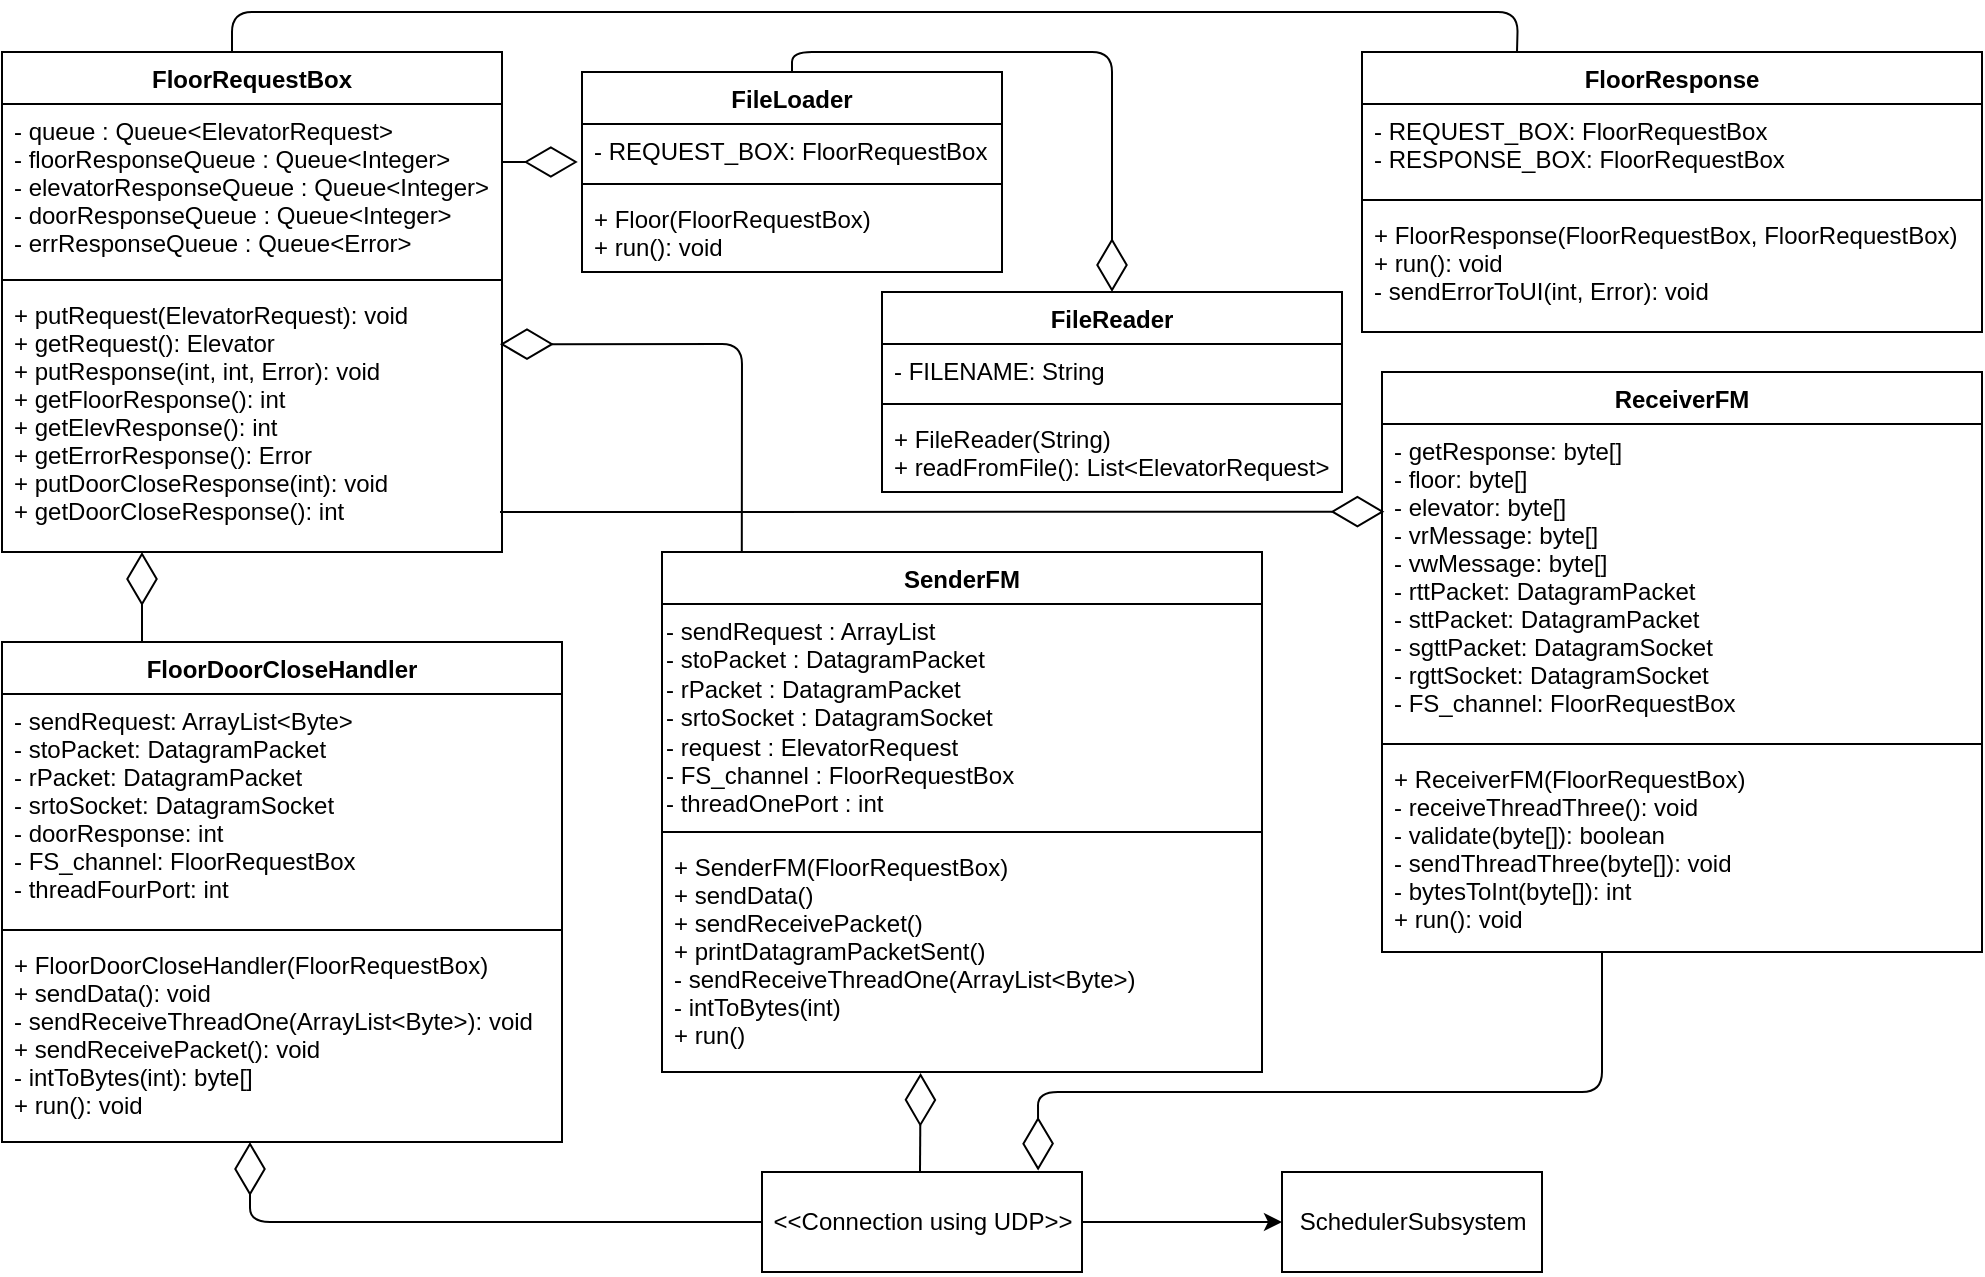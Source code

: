 <mxfile version="14.4.3" type="device"><diagram id="P3so3VSu4JcX9WY4noch" name="Page-1"><mxGraphModel dx="1326" dy="966" grid="1" gridSize="10" guides="1" tooltips="1" connect="1" arrows="1" fold="1" page="1" pageScale="1" pageWidth="1100" pageHeight="850" math="0" shadow="0"><root><mxCell id="0"/><mxCell id="1" parent="0"/><mxCell id="w8kPvTolp0M1kxfS5c2I-1" value="FileReader" style="swimlane;fontStyle=1;align=center;verticalAlign=top;childLayout=stackLayout;horizontal=1;startSize=26;horizontalStack=0;resizeParent=1;resizeParentMax=0;resizeLast=0;collapsible=1;marginBottom=0;" parent="1" vertex="1"><mxGeometry x="480" y="200" width="230" height="100" as="geometry"/></mxCell><mxCell id="w8kPvTolp0M1kxfS5c2I-2" value="- FILENAME: String" style="text;strokeColor=none;fillColor=none;align=left;verticalAlign=top;spacingLeft=4;spacingRight=4;overflow=hidden;rotatable=0;points=[[0,0.5],[1,0.5]];portConstraint=eastwest;" parent="w8kPvTolp0M1kxfS5c2I-1" vertex="1"><mxGeometry y="26" width="230" height="26" as="geometry"/></mxCell><mxCell id="w8kPvTolp0M1kxfS5c2I-3" value="" style="line;strokeWidth=1;fillColor=none;align=left;verticalAlign=middle;spacingTop=-1;spacingLeft=3;spacingRight=3;rotatable=0;labelPosition=right;points=[];portConstraint=eastwest;" parent="w8kPvTolp0M1kxfS5c2I-1" vertex="1"><mxGeometry y="52" width="230" height="8" as="geometry"/></mxCell><mxCell id="w8kPvTolp0M1kxfS5c2I-4" value="+ FileReader(String)&#10;+ readFromFile(): List&lt;ElevatorRequest&gt;" style="text;strokeColor=none;fillColor=none;align=left;verticalAlign=top;spacingLeft=4;spacingRight=4;overflow=hidden;rotatable=0;points=[[0,0.5],[1,0.5]];portConstraint=eastwest;" parent="w8kPvTolp0M1kxfS5c2I-1" vertex="1"><mxGeometry y="60" width="230" height="40" as="geometry"/></mxCell><mxCell id="w8kPvTolp0M1kxfS5c2I-5" value="FileLoader" style="swimlane;fontStyle=1;align=center;verticalAlign=top;childLayout=stackLayout;horizontal=1;startSize=26;horizontalStack=0;resizeParent=1;resizeParentMax=0;resizeLast=0;collapsible=1;marginBottom=0;" parent="1" vertex="1"><mxGeometry x="330" y="90" width="210" height="100" as="geometry"/></mxCell><mxCell id="w8kPvTolp0M1kxfS5c2I-6" value="- REQUEST_BOX: FloorRequestBox" style="text;strokeColor=none;fillColor=none;align=left;verticalAlign=top;spacingLeft=4;spacingRight=4;overflow=hidden;rotatable=0;points=[[0,0.5],[1,0.5]];portConstraint=eastwest;" parent="w8kPvTolp0M1kxfS5c2I-5" vertex="1"><mxGeometry y="26" width="210" height="26" as="geometry"/></mxCell><mxCell id="w8kPvTolp0M1kxfS5c2I-7" value="" style="line;strokeWidth=1;fillColor=none;align=left;verticalAlign=middle;spacingTop=-1;spacingLeft=3;spacingRight=3;rotatable=0;labelPosition=right;points=[];portConstraint=eastwest;" parent="w8kPvTolp0M1kxfS5c2I-5" vertex="1"><mxGeometry y="52" width="210" height="8" as="geometry"/></mxCell><mxCell id="w8kPvTolp0M1kxfS5c2I-8" value="+ Floor(FloorRequestBox)&#10;+ run(): void" style="text;strokeColor=none;fillColor=none;align=left;verticalAlign=top;spacingLeft=4;spacingRight=4;overflow=hidden;rotatable=0;points=[[0,0.5],[1,0.5]];portConstraint=eastwest;" parent="w8kPvTolp0M1kxfS5c2I-5" vertex="1"><mxGeometry y="60" width="210" height="40" as="geometry"/></mxCell><mxCell id="w8kPvTolp0M1kxfS5c2I-9" value="FloorDoorCloseHandler" style="swimlane;fontStyle=1;align=center;verticalAlign=top;childLayout=stackLayout;horizontal=1;startSize=26;horizontalStack=0;resizeParent=1;resizeParentMax=0;resizeLast=0;collapsible=1;marginBottom=0;" parent="1" vertex="1"><mxGeometry x="40" y="375" width="280" height="250" as="geometry"/></mxCell><mxCell id="w8kPvTolp0M1kxfS5c2I-10" value="- sendRequest: ArrayList&lt;Byte&gt;&#10;- stoPacket: DatagramPacket&#10;- rPacket: DatagramPacket&#10;- srtoSocket: DatagramSocket&#10;- doorResponse: int&#10;- FS_channel: FloorRequestBox&#10;- threadFourPort: int" style="text;strokeColor=none;fillColor=none;align=left;verticalAlign=top;spacingLeft=4;spacingRight=4;overflow=hidden;rotatable=0;points=[[0,0.5],[1,0.5]];portConstraint=eastwest;" parent="w8kPvTolp0M1kxfS5c2I-9" vertex="1"><mxGeometry y="26" width="280" height="114" as="geometry"/></mxCell><mxCell id="w8kPvTolp0M1kxfS5c2I-11" value="" style="line;strokeWidth=1;fillColor=none;align=left;verticalAlign=middle;spacingTop=-1;spacingLeft=3;spacingRight=3;rotatable=0;labelPosition=right;points=[];portConstraint=eastwest;" parent="w8kPvTolp0M1kxfS5c2I-9" vertex="1"><mxGeometry y="140" width="280" height="8" as="geometry"/></mxCell><mxCell id="w8kPvTolp0M1kxfS5c2I-12" value="+ FloorDoorCloseHandler(FloorRequestBox)&#10;+ sendData(): void&#10;- sendReceiveThreadOne(ArrayList&lt;Byte&gt;): void&#10;+ sendReceivePacket(): void&#10;- intToBytes(int): byte[]&#10;+ run(): void" style="text;strokeColor=none;fillColor=none;align=left;verticalAlign=top;spacingLeft=4;spacingRight=4;overflow=hidden;rotatable=0;points=[[0,0.5],[1,0.5]];portConstraint=eastwest;" parent="w8kPvTolp0M1kxfS5c2I-9" vertex="1"><mxGeometry y="148" width="280" height="102" as="geometry"/></mxCell><mxCell id="w8kPvTolp0M1kxfS5c2I-13" value="FloorResponse" style="swimlane;fontStyle=1;align=center;verticalAlign=top;childLayout=stackLayout;horizontal=1;startSize=26;horizontalStack=0;resizeParent=1;resizeParentMax=0;resizeLast=0;collapsible=1;marginBottom=0;" parent="1" vertex="1"><mxGeometry x="720" y="80" width="310" height="140" as="geometry"/></mxCell><mxCell id="w8kPvTolp0M1kxfS5c2I-14" value="- REQUEST_BOX: FloorRequestBox&#10;- RESPONSE_BOX: FloorRequestBox" style="text;strokeColor=none;fillColor=none;align=left;verticalAlign=top;spacingLeft=4;spacingRight=4;overflow=hidden;rotatable=0;points=[[0,0.5],[1,0.5]];portConstraint=eastwest;" parent="w8kPvTolp0M1kxfS5c2I-13" vertex="1"><mxGeometry y="26" width="310" height="44" as="geometry"/></mxCell><mxCell id="w8kPvTolp0M1kxfS5c2I-15" value="" style="line;strokeWidth=1;fillColor=none;align=left;verticalAlign=middle;spacingTop=-1;spacingLeft=3;spacingRight=3;rotatable=0;labelPosition=right;points=[];portConstraint=eastwest;" parent="w8kPvTolp0M1kxfS5c2I-13" vertex="1"><mxGeometry y="70" width="310" height="8" as="geometry"/></mxCell><mxCell id="w8kPvTolp0M1kxfS5c2I-16" value="+ FloorResponse(FloorRequestBox, FloorRequestBox)&#10;+ run(): void&#10;- sendErrorToUI(int, Error): void" style="text;strokeColor=none;fillColor=none;align=left;verticalAlign=top;spacingLeft=4;spacingRight=4;overflow=hidden;rotatable=0;points=[[0,0.5],[1,0.5]];portConstraint=eastwest;" parent="w8kPvTolp0M1kxfS5c2I-13" vertex="1"><mxGeometry y="78" width="310" height="62" as="geometry"/></mxCell><mxCell id="w8kPvTolp0M1kxfS5c2I-17" value="ReceiverFM" style="swimlane;fontStyle=1;align=center;verticalAlign=top;childLayout=stackLayout;horizontal=1;startSize=26;horizontalStack=0;resizeParent=1;resizeParentMax=0;resizeLast=0;collapsible=1;marginBottom=0;" parent="1" vertex="1"><mxGeometry x="730" y="240" width="300" height="290" as="geometry"/></mxCell><mxCell id="w8kPvTolp0M1kxfS5c2I-18" value="- getResponse: byte[]&#10;- floor: byte[]&#10;- elevator: byte[]&#10;- vrMessage: byte[]&#10;- vwMessage: byte[]&#10;- rttPacket: DatagramPacket&#10;- sttPacket: DatagramPacket&#10;- sgttPacket: DatagramSocket&#10;- rgttSocket: DatagramSocket&#10;- FS_channel: FloorRequestBox" style="text;strokeColor=none;fillColor=none;align=left;verticalAlign=top;spacingLeft=4;spacingRight=4;overflow=hidden;rotatable=0;points=[[0,0.5],[1,0.5]];portConstraint=eastwest;" parent="w8kPvTolp0M1kxfS5c2I-17" vertex="1"><mxGeometry y="26" width="300" height="156" as="geometry"/></mxCell><mxCell id="w8kPvTolp0M1kxfS5c2I-19" value="" style="line;strokeWidth=1;fillColor=none;align=left;verticalAlign=middle;spacingTop=-1;spacingLeft=3;spacingRight=3;rotatable=0;labelPosition=right;points=[];portConstraint=eastwest;" parent="w8kPvTolp0M1kxfS5c2I-17" vertex="1"><mxGeometry y="182" width="300" height="8" as="geometry"/></mxCell><mxCell id="w8kPvTolp0M1kxfS5c2I-20" value="+ ReceiverFM(FloorRequestBox)&#10;- receiveThreadThree(): void&#10;- validate(byte[]): boolean&#10;- sendThreadThree(byte[]): void&#10;- bytesToInt(byte[]): int&#10;+ run(): void" style="text;strokeColor=none;fillColor=none;align=left;verticalAlign=top;spacingLeft=4;spacingRight=4;overflow=hidden;rotatable=0;points=[[0,0.5],[1,0.5]];portConstraint=eastwest;" parent="w8kPvTolp0M1kxfS5c2I-17" vertex="1"><mxGeometry y="190" width="300" height="100" as="geometry"/></mxCell><mxCell id="w8kPvTolp0M1kxfS5c2I-21" value="SenderFM" style="swimlane;fontStyle=1;align=center;verticalAlign=top;childLayout=stackLayout;horizontal=1;startSize=26;horizontalStack=0;resizeParent=1;resizeParentMax=0;resizeLast=0;collapsible=1;marginBottom=0;" parent="1" vertex="1"><mxGeometry x="370" y="330" width="300" height="260" as="geometry"/></mxCell><mxCell id="2kN_cXLybp3azY5OKAk7-3" value="- sendRequest : ArrayList&lt;br&gt;- stoPacket : DatagramPacket&lt;br&gt;- rPacket : DatagramPacket&lt;br&gt;- srtoSocket : DatagramSocket&lt;br&gt;- request : ElevatorRequest&lt;br&gt;- FS_channel : FloorRequestBox&lt;br&gt;- threadOnePort : int" style="text;whiteSpace=wrap;html=1;" parent="w8kPvTolp0M1kxfS5c2I-21" vertex="1"><mxGeometry y="26" width="300" height="110" as="geometry"/></mxCell><mxCell id="w8kPvTolp0M1kxfS5c2I-23" value="" style="line;strokeWidth=1;fillColor=none;align=left;verticalAlign=middle;spacingTop=-1;spacingLeft=3;spacingRight=3;rotatable=0;labelPosition=right;points=[];portConstraint=eastwest;" parent="w8kPvTolp0M1kxfS5c2I-21" vertex="1"><mxGeometry y="136" width="300" height="8" as="geometry"/></mxCell><mxCell id="w8kPvTolp0M1kxfS5c2I-24" value="+ SenderFM(FloorRequestBox)&#10;+ sendData()&#10;+ sendReceivePacket()&#10;+ printDatagramPacketSent()&#10;- sendReceiveThreadOne(ArrayList&lt;Byte&gt;)&#10;- intToBytes(int)&#10;+ run()" style="text;strokeColor=none;fillColor=none;align=left;verticalAlign=top;spacingLeft=4;spacingRight=4;overflow=hidden;rotatable=0;points=[[0,0.5],[1,0.5]];portConstraint=eastwest;" parent="w8kPvTolp0M1kxfS5c2I-21" vertex="1"><mxGeometry y="144" width="300" height="116" as="geometry"/></mxCell><mxCell id="N2zQmFhrNNFpDRjea55o-1" value="FloorRequestBox" style="swimlane;fontStyle=1;align=center;verticalAlign=top;childLayout=stackLayout;horizontal=1;startSize=26;horizontalStack=0;resizeParent=1;resizeParentMax=0;resizeLast=0;collapsible=1;marginBottom=0;" parent="1" vertex="1"><mxGeometry x="40" y="80" width="250" height="250" as="geometry"/></mxCell><mxCell id="N2zQmFhrNNFpDRjea55o-2" value="- queue : Queue&lt;ElevatorRequest&gt;&#10;- floorResponseQueue : Queue&lt;Integer&gt;&#10;- elevatorResponseQueue : Queue&lt;Integer&gt;&#10;- doorResponseQueue : Queue&lt;Integer&gt;&#10;- errResponseQueue : Queue&lt;Error&gt;" style="text;strokeColor=none;fillColor=none;align=left;verticalAlign=top;spacingLeft=4;spacingRight=4;overflow=hidden;rotatable=0;points=[[0,0.5],[1,0.5]];portConstraint=eastwest;" parent="N2zQmFhrNNFpDRjea55o-1" vertex="1"><mxGeometry y="26" width="250" height="84" as="geometry"/></mxCell><mxCell id="N2zQmFhrNNFpDRjea55o-3" value="" style="line;strokeWidth=1;fillColor=none;align=left;verticalAlign=middle;spacingTop=-1;spacingLeft=3;spacingRight=3;rotatable=0;labelPosition=right;points=[];portConstraint=eastwest;" parent="N2zQmFhrNNFpDRjea55o-1" vertex="1"><mxGeometry y="110" width="250" height="8" as="geometry"/></mxCell><mxCell id="N2zQmFhrNNFpDRjea55o-4" value="+ putRequest(ElevatorRequest): void&#10;+ getRequest(): Elevator&#10;+ putResponse(int, int, Error): void&#10;+ getFloorResponse(): int&#10;+ getElevResponse(): int&#10;+ getErrorResponse(): Error&#10;+ putDoorCloseResponse(int): void&#10;+ getDoorCloseResponse(): int" style="text;strokeColor=none;fillColor=none;align=left;verticalAlign=top;spacingLeft=4;spacingRight=4;overflow=hidden;rotatable=0;points=[[0,0.5],[1,0.5]];portConstraint=eastwest;" parent="N2zQmFhrNNFpDRjea55o-1" vertex="1"><mxGeometry y="118" width="250" height="132" as="geometry"/></mxCell><mxCell id="V5Jdo515-HdLrqEZycm6-1" value="" style="endArrow=diamondThin;endFill=0;endSize=24;html=1;entryX=-0.01;entryY=0.731;entryDx=0;entryDy=0;entryPerimeter=0;" parent="1" target="w8kPvTolp0M1kxfS5c2I-6" edge="1"><mxGeometry width="160" relative="1" as="geometry"><mxPoint x="290" y="135" as="sourcePoint"/><mxPoint x="800" y="420" as="targetPoint"/></mxGeometry></mxCell><mxCell id="V5Jdo515-HdLrqEZycm6-2" value="" style="endArrow=diamondThin;endFill=0;endSize=24;html=1;exitX=0.5;exitY=0;exitDx=0;exitDy=0;entryX=0.5;entryY=0;entryDx=0;entryDy=0;" parent="1" source="w8kPvTolp0M1kxfS5c2I-5" target="w8kPvTolp0M1kxfS5c2I-1" edge="1"><mxGeometry width="160" relative="1" as="geometry"><mxPoint x="290" y="158" as="sourcePoint"/><mxPoint x="430" y="296.988" as="targetPoint"/><Array as="points"><mxPoint x="435" y="80"/><mxPoint x="595" y="80"/></Array></mxGeometry></mxCell><mxCell id="V5Jdo515-HdLrqEZycm6-3" value="" style="endArrow=diamondThin;endFill=0;endSize=24;html=1;entryX=0.996;entryY=0.213;entryDx=0;entryDy=0;entryPerimeter=0;exitX=0.133;exitY=0;exitDx=0;exitDy=0;exitPerimeter=0;" parent="1" source="w8kPvTolp0M1kxfS5c2I-21" target="N2zQmFhrNNFpDRjea55o-4" edge="1"><mxGeometry width="160" relative="1" as="geometry"><mxPoint x="450" y="320" as="sourcePoint"/><mxPoint x="440" y="306.988" as="targetPoint"/><Array as="points"><mxPoint x="410" y="226"/></Array></mxGeometry></mxCell><mxCell id="V5Jdo515-HdLrqEZycm6-4" value="" style="endArrow=diamondThin;endFill=0;endSize=24;html=1;entryX=0.431;entryY=1.004;entryDx=0;entryDy=0;entryPerimeter=0;" parent="1" target="w8kPvTolp0M1kxfS5c2I-24" edge="1"><mxGeometry width="160" relative="1" as="geometry"><mxPoint x="499" y="640" as="sourcePoint"/><mxPoint x="950" y="778.988" as="targetPoint"/></mxGeometry></mxCell><mxCell id="V5Jdo515-HdLrqEZycm6-7" style="edgeStyle=orthogonalEdgeStyle;rounded=0;orthogonalLoop=1;jettySize=auto;html=1;exitX=1;exitY=0.5;exitDx=0;exitDy=0;entryX=0;entryY=0.5;entryDx=0;entryDy=0;" parent="1" source="V5Jdo515-HdLrqEZycm6-5" target="V5Jdo515-HdLrqEZycm6-6" edge="1"><mxGeometry relative="1" as="geometry"/></mxCell><mxCell id="V5Jdo515-HdLrqEZycm6-5" value="&amp;lt;&amp;lt;Connection using UDP&amp;gt;&amp;gt;" style="html=1;" parent="1" vertex="1"><mxGeometry x="420" y="640" width="160" height="50" as="geometry"/></mxCell><mxCell id="V5Jdo515-HdLrqEZycm6-6" value="SchedulerSubsystem" style="html=1;" parent="1" vertex="1"><mxGeometry x="680" y="640" width="130" height="50" as="geometry"/></mxCell><mxCell id="V5Jdo515-HdLrqEZycm6-9" value="" style="endArrow=none;html=1;entryX=0.25;entryY=0;entryDx=0;entryDy=0;" parent="1" target="w8kPvTolp0M1kxfS5c2I-13" edge="1"><mxGeometry width="50" height="50" relative="1" as="geometry"><mxPoint x="155" y="80" as="sourcePoint"/><mxPoint x="740" y="300" as="targetPoint"/><Array as="points"><mxPoint x="155" y="60"/><mxPoint x="798" y="60"/></Array></mxGeometry></mxCell><mxCell id="V5Jdo515-HdLrqEZycm6-10" value="" style="endArrow=diamondThin;endFill=0;endSize=24;html=1;entryX=0.863;entryY=-0.014;entryDx=0;entryDy=0;entryPerimeter=0;" parent="1" target="V5Jdo515-HdLrqEZycm6-5" edge="1"><mxGeometry width="160" relative="1" as="geometry"><mxPoint x="840" y="530" as="sourcePoint"/><mxPoint x="604" y="696.972" as="targetPoint"/><Array as="points"><mxPoint x="840" y="600"/><mxPoint x="558" y="600"/></Array></mxGeometry></mxCell><mxCell id="V5Jdo515-HdLrqEZycm6-11" value="" style="endArrow=diamondThin;endFill=0;endSize=24;html=1;entryX=0.004;entryY=0.281;entryDx=0;entryDy=0;entryPerimeter=0;" parent="1" target="w8kPvTolp0M1kxfS5c2I-18" edge="1"><mxGeometry width="160" relative="1" as="geometry"><mxPoint x="289" y="310" as="sourcePoint"/><mxPoint x="910" y="590.002" as="targetPoint"/><Array as="points"/></mxGeometry></mxCell><mxCell id="V5Jdo515-HdLrqEZycm6-12" value="" style="endArrow=diamondThin;endFill=0;endSize=24;html=1;exitX=0.25;exitY=0;exitDx=0;exitDy=0;entryX=0.28;entryY=1;entryDx=0;entryDy=0;entryPerimeter=0;" parent="1" source="w8kPvTolp0M1kxfS5c2I-9" target="N2zQmFhrNNFpDRjea55o-4" edge="1"><mxGeometry width="160" relative="1" as="geometry"><mxPoint x="460" y="435" as="sourcePoint"/><mxPoint x="290" y="274" as="targetPoint"/></mxGeometry></mxCell><mxCell id="V5Jdo515-HdLrqEZycm6-13" value="" style="endArrow=diamondThin;endFill=0;endSize=24;html=1;exitX=0;exitY=0.5;exitDx=0;exitDy=0;" parent="1" source="V5Jdo515-HdLrqEZycm6-5" edge="1"><mxGeometry width="160" relative="1" as="geometry"><mxPoint x="160" y="435" as="sourcePoint"/><mxPoint x="164" y="625" as="targetPoint"/><Array as="points"><mxPoint x="164" y="665"/></Array></mxGeometry></mxCell></root></mxGraphModel></diagram></mxfile>